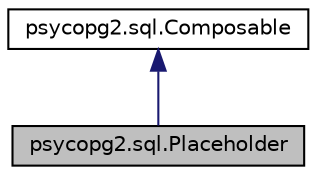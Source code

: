digraph "psycopg2.sql.Placeholder"
{
 // LATEX_PDF_SIZE
  edge [fontname="Helvetica",fontsize="10",labelfontname="Helvetica",labelfontsize="10"];
  node [fontname="Helvetica",fontsize="10",shape=record];
  Node1 [label="psycopg2.sql.Placeholder",height=0.2,width=0.4,color="black", fillcolor="grey75", style="filled", fontcolor="black",tooltip=" "];
  Node2 -> Node1 [dir="back",color="midnightblue",fontsize="10",style="solid",fontname="Helvetica"];
  Node2 [label="psycopg2.sql.Composable",height=0.2,width=0.4,color="black", fillcolor="white", style="filled",URL="$classpsycopg2_1_1sql_1_1_composable.html",tooltip=" "];
}
